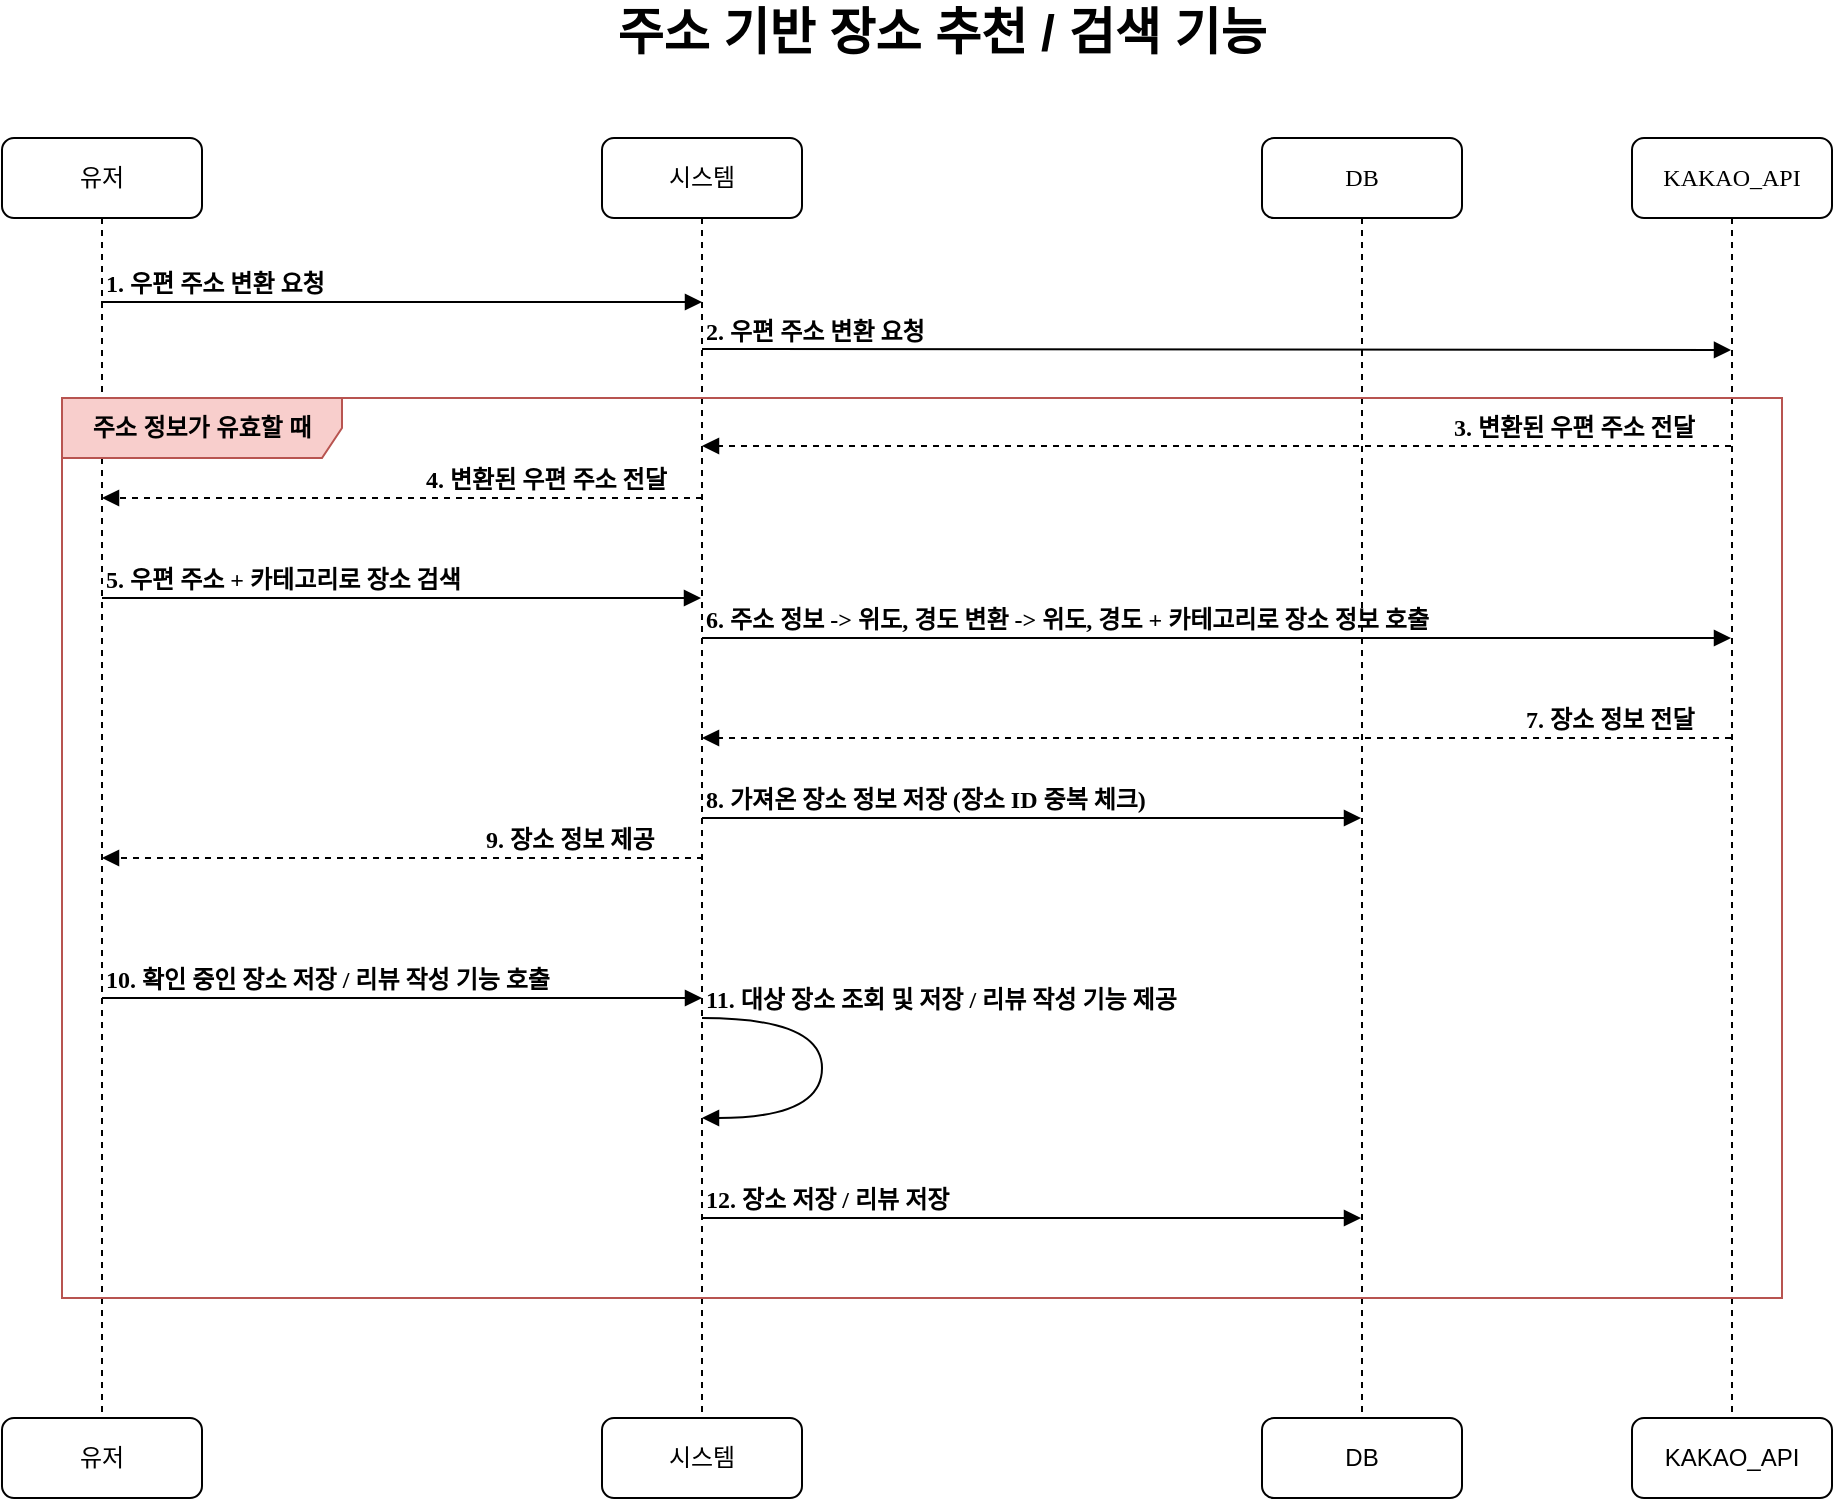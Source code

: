<mxfile version="20.8.5" type="github">
  <diagram name="Page-1" id="13e1069c-82ec-6db2-03f1-153e76fe0fe0">
    <mxGraphModel dx="1434" dy="764" grid="1" gridSize="10" guides="1" tooltips="1" connect="1" arrows="1" fold="1" page="1" pageScale="1" pageWidth="1100" pageHeight="850" background="none" math="0" shadow="0">
      <root>
        <mxCell id="0" />
        <mxCell id="1" parent="0" />
        <mxCell id="7baba1c4bc27f4b0-2" value="시스템" style="shape=umlLifeline;perimeter=lifelinePerimeter;whiteSpace=wrap;html=1;container=1;collapsible=0;recursiveResize=0;outlineConnect=0;rounded=1;shadow=0;comic=0;labelBackgroundColor=none;strokeWidth=1;fontFamily=Verdana;fontSize=12;align=center;" parent="1" vertex="1">
          <mxGeometry x="380" y="109" width="100" height="640" as="geometry" />
        </mxCell>
        <mxCell id="d7kwrDIypniRsh-_axAG-21" value="9. 장소 정보 제공" style="html=1;verticalAlign=bottom;endArrow=block;labelBackgroundColor=none;fontFamily=Verdana;fontSize=12;edgeStyle=elbowEdgeStyle;elbow=vertical;align=left;dashed=1;fontStyle=1" edge="1" parent="7baba1c4bc27f4b0-2">
          <mxGeometry x="-0.265" relative="1" as="geometry">
            <mxPoint x="50.5" y="360" as="sourcePoint" />
            <mxPoint x="-250" y="360" as="targetPoint" />
            <mxPoint as="offset" />
          </mxGeometry>
        </mxCell>
        <mxCell id="7baba1c4bc27f4b0-3" value="DB" style="shape=umlLifeline;perimeter=lifelinePerimeter;whiteSpace=wrap;html=1;container=1;collapsible=0;recursiveResize=0;outlineConnect=0;rounded=1;shadow=0;comic=0;labelBackgroundColor=none;strokeWidth=1;fontFamily=Verdana;fontSize=12;align=center;" parent="1" vertex="1">
          <mxGeometry x="710" y="109" width="100" height="640" as="geometry" />
        </mxCell>
        <mxCell id="d7kwrDIypniRsh-_axAG-23" value="11. 대상 장소 조회 및 저장 / 리뷰 작성 기능 제공" style="html=1;verticalAlign=bottom;endArrow=block;labelBackgroundColor=none;fontFamily=Verdana;fontSize=12;elbow=vertical;align=left;fontStyle=1;edgeStyle=orthogonalEdgeStyle;curved=1;" edge="1" parent="7baba1c4bc27f4b0-3" target="7baba1c4bc27f4b0-2">
          <mxGeometry x="-1" relative="1" as="geometry">
            <mxPoint x="-280" y="440" as="sourcePoint" />
            <mxPoint x="-69" y="510" as="targetPoint" />
            <mxPoint as="offset" />
            <Array as="points">
              <mxPoint x="-220" y="440" />
              <mxPoint x="-220" y="490" />
            </Array>
          </mxGeometry>
        </mxCell>
        <mxCell id="d7kwrDIypniRsh-_axAG-24" value="12. 장소 저장 / 리뷰 저장" style="html=1;verticalAlign=bottom;endArrow=block;labelBackgroundColor=none;fontFamily=Verdana;fontSize=12;edgeStyle=elbowEdgeStyle;elbow=vertical;align=left;exitX=0.5;exitY=0.193;exitDx=0;exitDy=0;exitPerimeter=0;fontStyle=1" edge="1" parent="7baba1c4bc27f4b0-3">
          <mxGeometry x="-1" relative="1" as="geometry">
            <mxPoint x="-280" y="540" as="sourcePoint" />
            <mxPoint x="49.5" y="540" as="targetPoint" />
            <mxPoint as="offset" />
          </mxGeometry>
        </mxCell>
        <mxCell id="7baba1c4bc27f4b0-4" value="KAKAO_API" style="shape=umlLifeline;perimeter=lifelinePerimeter;whiteSpace=wrap;html=1;container=1;collapsible=0;recursiveResize=0;outlineConnect=0;rounded=1;shadow=0;comic=0;labelBackgroundColor=none;strokeWidth=1;fontFamily=Verdana;fontSize=12;align=center;" parent="1" vertex="1">
          <mxGeometry x="895" y="109" width="100" height="640" as="geometry" />
        </mxCell>
        <mxCell id="d7kwrDIypniRsh-_axAG-19" value="8. 가져온 장소 정보 저장 (장소 ID 중복 체크)" style="html=1;verticalAlign=bottom;endArrow=block;labelBackgroundColor=none;fontFamily=Verdana;fontSize=12;edgeStyle=elbowEdgeStyle;elbow=vertical;align=left;exitX=0.5;exitY=0.193;exitDx=0;exitDy=0;exitPerimeter=0;fontStyle=1" edge="1" parent="7baba1c4bc27f4b0-4" target="7baba1c4bc27f4b0-3">
          <mxGeometry x="-1" relative="1" as="geometry">
            <mxPoint x="-465" y="340" as="sourcePoint" />
            <mxPoint x="49.5" y="340.06" as="targetPoint" />
            <mxPoint as="offset" />
          </mxGeometry>
        </mxCell>
        <mxCell id="7baba1c4bc27f4b0-8" value="유저" style="shape=umlLifeline;perimeter=lifelinePerimeter;whiteSpace=wrap;html=1;container=1;collapsible=0;recursiveResize=0;outlineConnect=0;rounded=1;shadow=0;comic=0;labelBackgroundColor=none;strokeWidth=1;fontFamily=Verdana;fontSize=12;align=center;" parent="1" vertex="1">
          <mxGeometry x="80" y="109" width="100" height="640" as="geometry" />
        </mxCell>
        <mxCell id="7baba1c4bc27f4b0-11" value="1. 우편 주소 변환 요청" style="html=1;verticalAlign=bottom;endArrow=block;labelBackgroundColor=none;fontFamily=Verdana;fontSize=12;edgeStyle=elbowEdgeStyle;elbow=vertical;align=left;fontStyle=1" parent="1" edge="1">
          <mxGeometry x="-1" relative="1" as="geometry">
            <mxPoint x="129.5" y="191" as="sourcePoint" />
            <mxPoint x="430" y="191" as="targetPoint" />
            <mxPoint as="offset" />
          </mxGeometry>
        </mxCell>
        <mxCell id="d7kwrDIypniRsh-_axAG-8" value="2. 우편 주소 변환 요청" style="html=1;verticalAlign=bottom;endArrow=block;labelBackgroundColor=none;fontFamily=Verdana;fontSize=12;edgeStyle=elbowEdgeStyle;elbow=vertical;align=left;exitX=0.5;exitY=0.193;exitDx=0;exitDy=0;exitPerimeter=0;fontStyle=1" edge="1" parent="1">
          <mxGeometry x="-1" relative="1" as="geometry">
            <mxPoint x="430" y="214.52" as="sourcePoint" />
            <mxPoint x="944.5" y="215" as="targetPoint" />
            <mxPoint as="offset" />
          </mxGeometry>
        </mxCell>
        <mxCell id="d7kwrDIypniRsh-_axAG-12" value="3. 변환된 우편 주소 전달" style="html=1;verticalAlign=bottom;endArrow=block;labelBackgroundColor=none;fontFamily=Verdana;fontSize=12;edgeStyle=elbowEdgeStyle;elbow=vertical;align=left;dashed=1;fontStyle=1" edge="1" parent="1" source="7baba1c4bc27f4b0-4">
          <mxGeometry x="-0.451" relative="1" as="geometry">
            <mxPoint x="940" y="263" as="sourcePoint" />
            <mxPoint x="430" y="263" as="targetPoint" />
            <mxPoint as="offset" />
          </mxGeometry>
        </mxCell>
        <mxCell id="d7kwrDIypniRsh-_axAG-13" value="4. 변환된 우편 주소 전달" style="html=1;verticalAlign=bottom;endArrow=block;labelBackgroundColor=none;fontFamily=Verdana;fontSize=12;edgeStyle=elbowEdgeStyle;elbow=vertical;align=left;dashed=1;fontStyle=1" edge="1" parent="1" target="7baba1c4bc27f4b0-8">
          <mxGeometry x="-0.068" relative="1" as="geometry">
            <mxPoint x="430" y="289" as="sourcePoint" />
            <mxPoint x="-80" y="289" as="targetPoint" />
            <mxPoint as="offset" />
          </mxGeometry>
        </mxCell>
        <mxCell id="d7kwrDIypniRsh-_axAG-14" value="5. 우편 주소 + 카테고리로 장소 검색" style="html=1;verticalAlign=bottom;endArrow=block;labelBackgroundColor=none;fontFamily=Verdana;fontSize=12;elbow=vertical;align=left;fontStyle=1;edgeStyle=elbowEdgeStyle;" edge="1" parent="1" source="7baba1c4bc27f4b0-8" target="7baba1c4bc27f4b0-2">
          <mxGeometry x="-1" relative="1" as="geometry">
            <mxPoint x="172" y="339" as="sourcePoint" />
            <mxPoint x="390" y="339" as="targetPoint" />
            <mxPoint as="offset" />
            <Array as="points">
              <mxPoint x="340" y="339" />
            </Array>
          </mxGeometry>
        </mxCell>
        <mxCell id="d7kwrDIypniRsh-_axAG-16" value="6. 주소 정보 -&amp;gt; 위도, 경도 변환 -&amp;gt; 위도, 경도 + 카테고리로 장소 정보 호출" style="html=1;verticalAlign=bottom;endArrow=block;labelBackgroundColor=none;fontFamily=Verdana;fontSize=12;edgeStyle=elbowEdgeStyle;elbow=vertical;align=left;exitX=0.5;exitY=0.193;exitDx=0;exitDy=0;exitPerimeter=0;fontStyle=1" edge="1" parent="1">
          <mxGeometry x="-1" relative="1" as="geometry">
            <mxPoint x="430" y="359.0" as="sourcePoint" />
            <mxPoint x="944.5" y="359.06" as="targetPoint" />
            <mxPoint as="offset" />
          </mxGeometry>
        </mxCell>
        <mxCell id="d7kwrDIypniRsh-_axAG-17" value="7. 장소 정보 전달" style="html=1;verticalAlign=bottom;endArrow=block;labelBackgroundColor=none;fontFamily=Verdana;fontSize=12;edgeStyle=elbowEdgeStyle;elbow=vertical;align=left;dashed=1;fontStyle=1" edge="1" parent="1">
          <mxGeometry x="-0.594" relative="1" as="geometry">
            <mxPoint x="944.5" y="409" as="sourcePoint" />
            <mxPoint x="430" y="409" as="targetPoint" />
            <mxPoint as="offset" />
          </mxGeometry>
        </mxCell>
        <mxCell id="d7kwrDIypniRsh-_axAG-22" value="10. 확인 중인 장소 저장 / 리뷰 작성 기능 호출" style="html=1;verticalAlign=bottom;endArrow=block;labelBackgroundColor=none;fontFamily=Verdana;fontSize=12;elbow=vertical;align=left;fontStyle=1;edgeStyle=elbowEdgeStyle;" edge="1" parent="1">
          <mxGeometry x="-1" relative="1" as="geometry">
            <mxPoint x="130" y="539" as="sourcePoint" />
            <mxPoint x="430" y="539" as="targetPoint" />
            <mxPoint as="offset" />
            <Array as="points">
              <mxPoint x="340.5" y="539" />
            </Array>
          </mxGeometry>
        </mxCell>
        <mxCell id="d7kwrDIypniRsh-_axAG-28" value="유저" style="rounded=1;whiteSpace=wrap;html=1;fontSize=12;" vertex="1" parent="1">
          <mxGeometry x="80" y="749" width="100" height="40" as="geometry" />
        </mxCell>
        <mxCell id="d7kwrDIypniRsh-_axAG-29" value="시스템" style="rounded=1;whiteSpace=wrap;html=1;fontSize=12;" vertex="1" parent="1">
          <mxGeometry x="380" y="749" width="100" height="40" as="geometry" />
        </mxCell>
        <mxCell id="d7kwrDIypniRsh-_axAG-30" value="DB" style="rounded=1;whiteSpace=wrap;html=1;fontSize=12;" vertex="1" parent="1">
          <mxGeometry x="710" y="749" width="100" height="40" as="geometry" />
        </mxCell>
        <mxCell id="d7kwrDIypniRsh-_axAG-31" value="KAKAO_API" style="rounded=1;whiteSpace=wrap;html=1;fontSize=12;" vertex="1" parent="1">
          <mxGeometry x="895" y="749" width="100" height="40" as="geometry" />
        </mxCell>
        <mxCell id="d7kwrDIypniRsh-_axAG-32" value="&lt;b&gt;주소 정보가 유효할 때&lt;/b&gt;" style="shape=umlFrame;whiteSpace=wrap;html=1;fontSize=12;width=140;height=30;fillColor=#f8cecc;strokeColor=#b85450;" vertex="1" parent="1">
          <mxGeometry x="110" y="239" width="860" height="450" as="geometry" />
        </mxCell>
        <mxCell id="d7kwrDIypniRsh-_axAG-33" value="&lt;b&gt;&lt;font style=&quot;font-size: 25px;&quot;&gt;주소 기반 장소 추천 / 검색 기능&lt;/font&gt;&lt;/b&gt;" style="text;html=1;strokeColor=none;fillColor=none;align=center;verticalAlign=middle;whiteSpace=wrap;rounded=0;fontSize=12;" vertex="1" parent="1">
          <mxGeometry x="365" y="40" width="370" height="30" as="geometry" />
        </mxCell>
      </root>
    </mxGraphModel>
  </diagram>
</mxfile>
